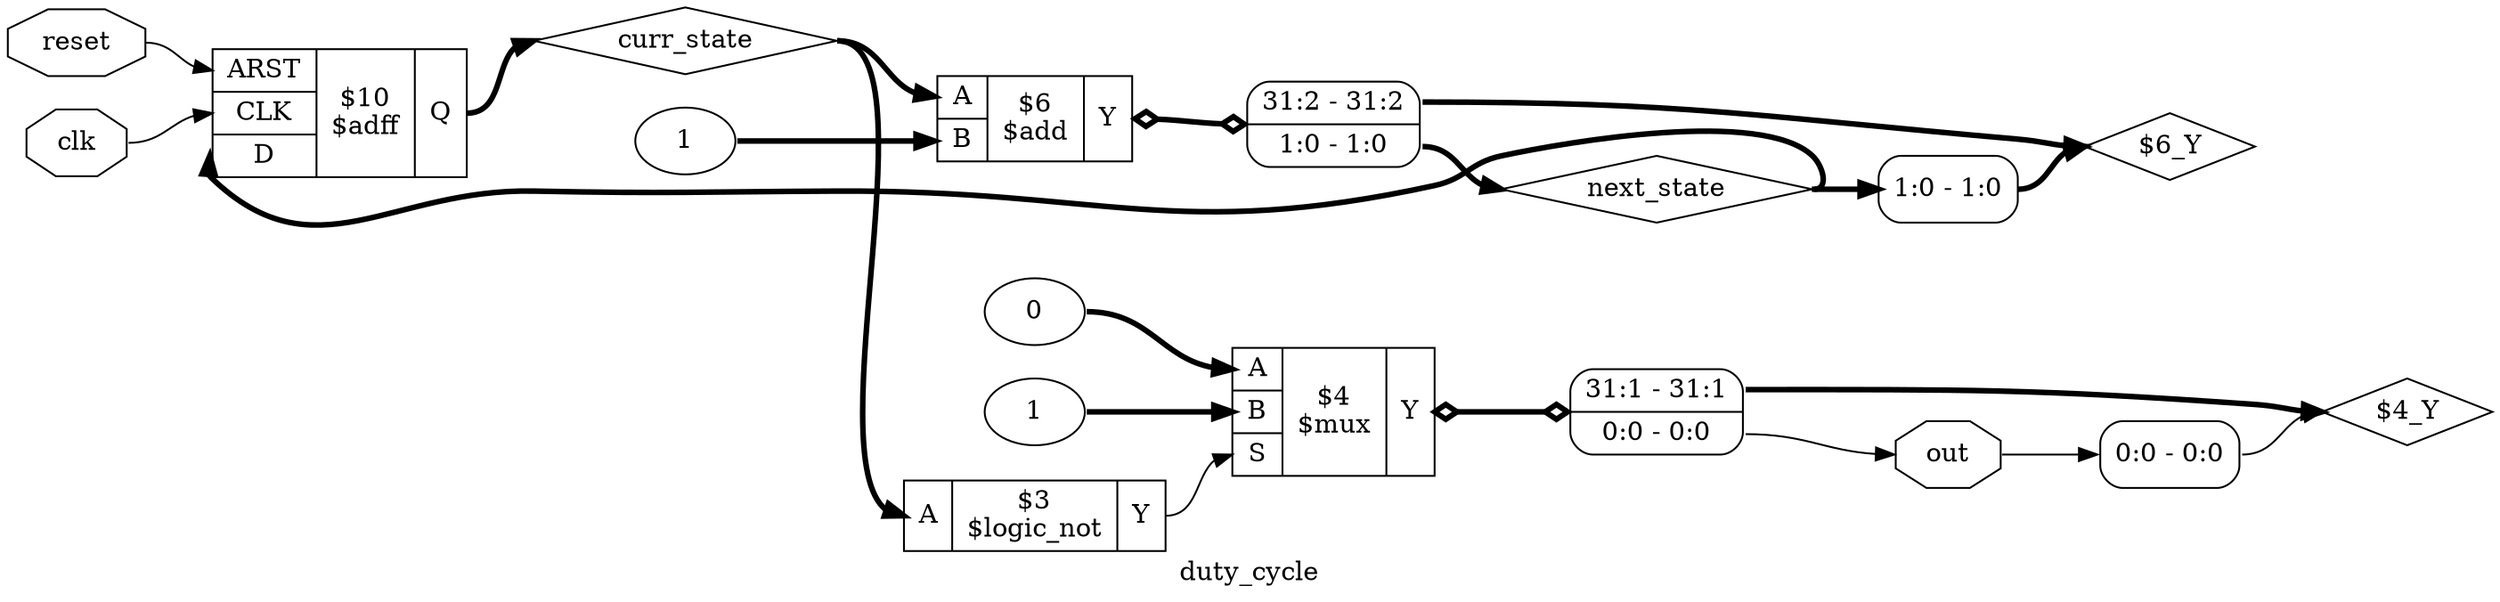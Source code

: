 digraph "duty_cycle" {
label="duty_cycle";
rankdir="LR";
remincross=true;
n4 [ shape=octagon, label="clk", color="black", fontcolor="black"];
n5 [ shape=diamond, label="curr_state", color="black", fontcolor="black"];
n6 [ shape=diamond, label="next_state", color="black", fontcolor="black"];
n7 [ shape=octagon, label="out", color="black", fontcolor="black"];
n8 [ shape=octagon, label="reset", color="black", fontcolor="black"];
v0 [ label="1" ];
c12 [ shape=record, label="{{<p9> A|<p10> B}|$6\n$add|{<p11> Y}}",  ];
x1 [ shape=record, style=rounded, label="<s1> 31:2 - 31:2 |<s0> 1:0 - 1:0 ", color="black", fontcolor="black" ];
c12:p11:e -> x1:w [arrowhead=odiamond, arrowtail=odiamond, dir=both, color="black", fontcolor="black", style="setlinewidth(3)", label=""];
c13 [ shape=record, label="{{<p9> A}|$3\n$logic_not|{<p11> Y}}",  ];
c18 [ shape=record, label="{{<p14> ARST|<p15> CLK|<p16> D}|$10\n$adff|{<p17> Q}}",  ];
v2 [ label="0" ];
v3 [ label="1" ];
c20 [ shape=record, label="{{<p9> A|<p10> B|<p19> S}|$4\n$mux|{<p11> Y}}",  ];
x4 [ shape=record, style=rounded, label="<s1> 31:1 - 31:1 |<s0> 0:0 - 0:0 ", color="black", fontcolor="black" ];
c20:p11:e -> x4:w [arrowhead=odiamond, arrowtail=odiamond, dir=both, color="black", fontcolor="black", style="setlinewidth(3)", label=""];
x5 [ shape=record, style=rounded, label="<s0> 1:0 - 1:0 ", color="black", fontcolor="black" ];
x6 [ shape=record, style=rounded, label="<s0> 0:0 - 0:0 ", color="black", fontcolor="black" ];
n1 [ shape=diamond, label="$6_Y" ];
x1:s1:e -> n1:w [color="black", fontcolor="black", style="setlinewidth(3)", label=""];
x5:s0:e -> n1:w [color="black", fontcolor="black", style="setlinewidth(3)", label=""];
c13:p11:e -> c20:p19:w [color="black", fontcolor="black", label=""];
n3 [ shape=diamond, label="$4_Y" ];
x4:s1:e -> n3:w [color="black", fontcolor="black", style="setlinewidth(3)", label=""];
x6:s0:e -> n3:w [color="black", fontcolor="black", label=""];
n4:e -> c18:p15:w [color="black", fontcolor="black", label=""];
c18:p17:e -> n5:w [color="black", fontcolor="black", style="setlinewidth(3)", label=""];
n5:e -> c12:p9:w [color="black", fontcolor="black", style="setlinewidth(3)", label=""];
n5:e -> c13:p9:w [color="black", fontcolor="black", style="setlinewidth(3)", label=""];
x1:s0:e -> n6:w [color="black", fontcolor="black", style="setlinewidth(3)", label=""];
n6:e -> c18:p16:w [color="black", fontcolor="black", style="setlinewidth(3)", label=""];
n6:e -> x5:w [color="black", fontcolor="black", style="setlinewidth(3)", label=""];
x4:s0:e -> n7:w [color="black", fontcolor="black", label=""];
n7:e -> x6:w [color="black", fontcolor="black", label=""];
n8:e -> c18:p14:w [color="black", fontcolor="black", label=""];
v0:e -> c12:p10:w [color="black", fontcolor="black", style="setlinewidth(3)", label=""];
v2:e -> c20:p9:w [color="black", fontcolor="black", style="setlinewidth(3)", label=""];
v3:e -> c20:p10:w [color="black", fontcolor="black", style="setlinewidth(3)", label=""];
}
